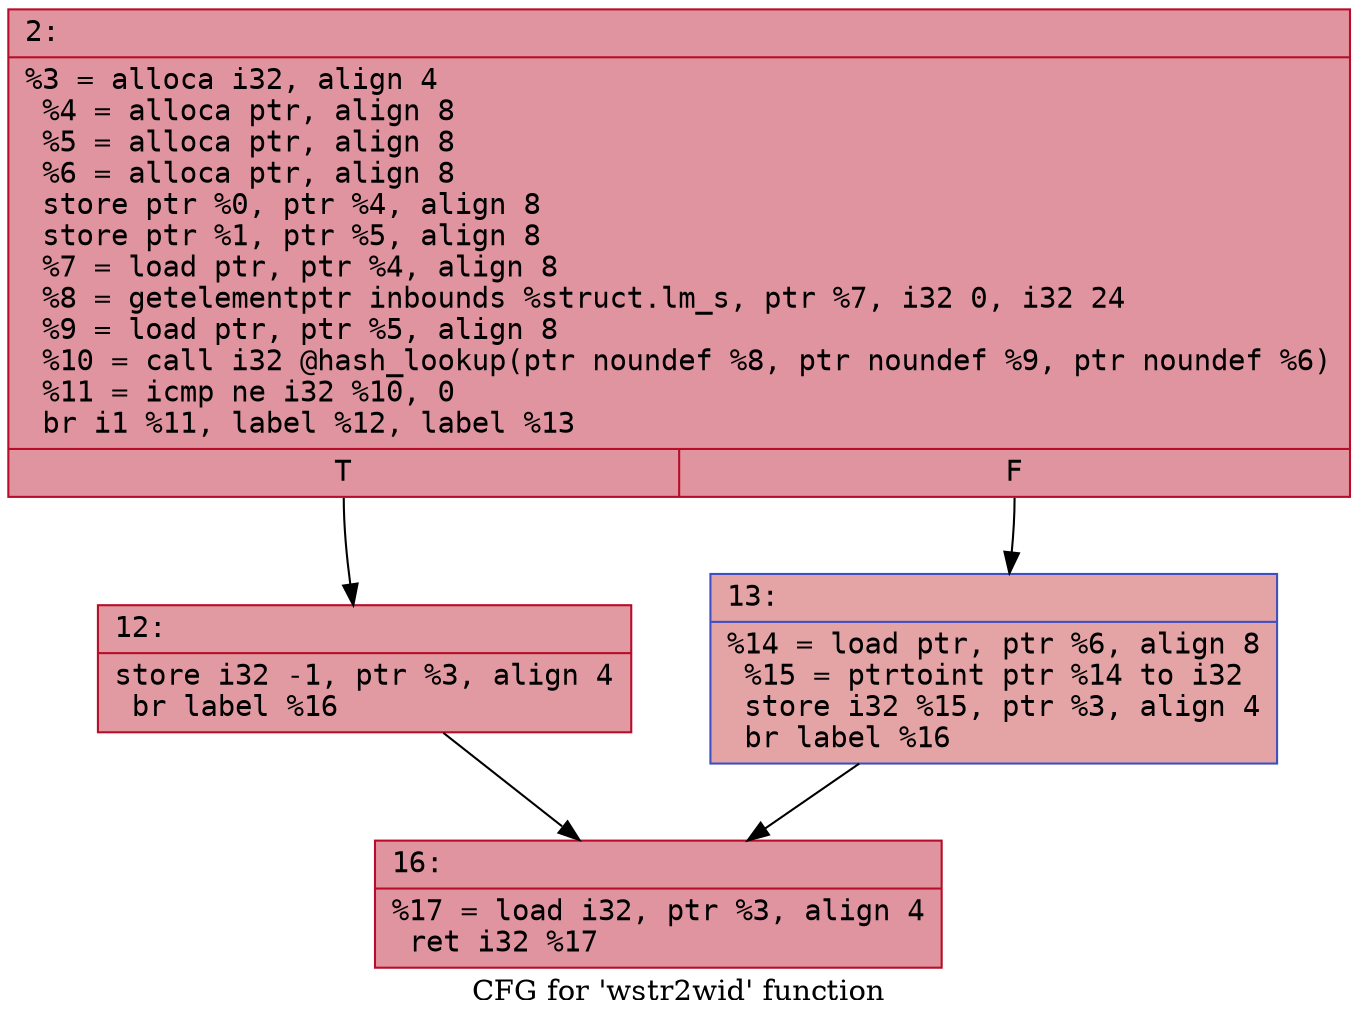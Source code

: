 digraph "CFG for 'wstr2wid' function" {
	label="CFG for 'wstr2wid' function";

	Node0x6000010377f0 [shape=record,color="#b70d28ff", style=filled, fillcolor="#b70d2870" fontname="Courier",label="{2:\l|  %3 = alloca i32, align 4\l  %4 = alloca ptr, align 8\l  %5 = alloca ptr, align 8\l  %6 = alloca ptr, align 8\l  store ptr %0, ptr %4, align 8\l  store ptr %1, ptr %5, align 8\l  %7 = load ptr, ptr %4, align 8\l  %8 = getelementptr inbounds %struct.lm_s, ptr %7, i32 0, i32 24\l  %9 = load ptr, ptr %5, align 8\l  %10 = call i32 @hash_lookup(ptr noundef %8, ptr noundef %9, ptr noundef %6)\l  %11 = icmp ne i32 %10, 0\l  br i1 %11, label %12, label %13\l|{<s0>T|<s1>F}}"];
	Node0x6000010377f0:s0 -> Node0x600001037840[tooltip="2 -> 12\nProbability 62.50%" ];
	Node0x6000010377f0:s1 -> Node0x600001037890[tooltip="2 -> 13\nProbability 37.50%" ];
	Node0x600001037840 [shape=record,color="#b70d28ff", style=filled, fillcolor="#bb1b2c70" fontname="Courier",label="{12:\l|  store i32 -1, ptr %3, align 4\l  br label %16\l}"];
	Node0x600001037840 -> Node0x6000010378e0[tooltip="12 -> 16\nProbability 100.00%" ];
	Node0x600001037890 [shape=record,color="#3d50c3ff", style=filled, fillcolor="#c32e3170" fontname="Courier",label="{13:\l|  %14 = load ptr, ptr %6, align 8\l  %15 = ptrtoint ptr %14 to i32\l  store i32 %15, ptr %3, align 4\l  br label %16\l}"];
	Node0x600001037890 -> Node0x6000010378e0[tooltip="13 -> 16\nProbability 100.00%" ];
	Node0x6000010378e0 [shape=record,color="#b70d28ff", style=filled, fillcolor="#b70d2870" fontname="Courier",label="{16:\l|  %17 = load i32, ptr %3, align 4\l  ret i32 %17\l}"];
}
